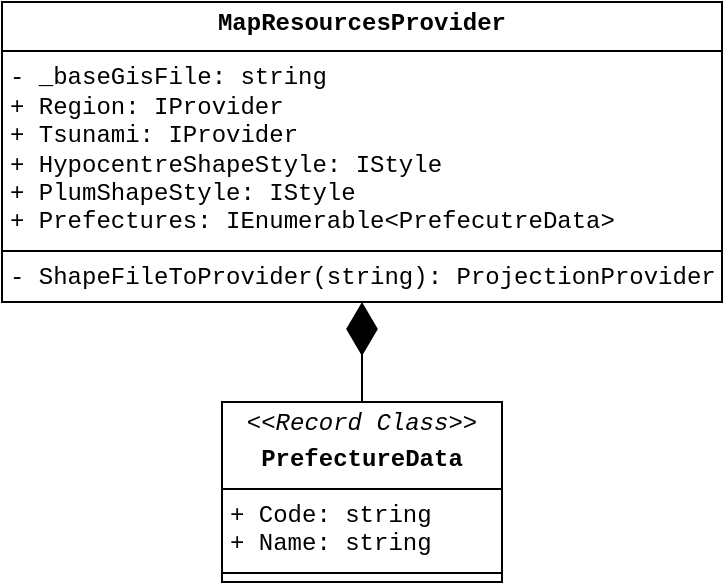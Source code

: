 <mxfile version="26.1.1">
  <diagram id="C5RBs43oDa-KdzZeNtuy" name="Page-1">
    <mxGraphModel dx="3728" dy="1267" grid="1" gridSize="10" guides="1" tooltips="1" connect="1" arrows="1" fold="1" page="1" pageScale="1" pageWidth="827" pageHeight="1169" math="0" shadow="0">
      <root>
        <mxCell id="WIyWlLk6GJQsqaUBKTNV-0" />
        <mxCell id="WIyWlLk6GJQsqaUBKTNV-1" parent="WIyWlLk6GJQsqaUBKTNV-0" />
        <mxCell id="R53OEbEXbrlHRiHu95DK-1" value="&lt;p style=&quot;margin:0px;margin-top:4px;text-align:center;&quot;&gt;&lt;b style=&quot;background-color: transparent; color: light-dark(rgb(0, 0, 0), rgb(255, 255, 255));&quot;&gt;MapResourcesProvider&lt;/b&gt;&lt;/p&gt;&lt;hr size=&quot;1&quot; style=&quot;border-style:solid;&quot;&gt;&lt;p style=&quot;margin:0px;margin-left:4px;&quot;&gt;- _baseGisFile: string&lt;/p&gt;&lt;p style=&quot;margin:0px;margin-left:4px;&quot;&gt;+ Region: IProvider&lt;/p&gt;&lt;p style=&quot;margin:0px;margin-left:4px;&quot;&gt;+ Tsunami: IProvider&lt;/p&gt;&lt;p style=&quot;margin:0px;margin-left:4px;&quot;&gt;+ HypocentreShapeStyle: IStyle&lt;/p&gt;&lt;p style=&quot;margin:0px;margin-left:4px;&quot;&gt;+ PlumShapeStyle: IStyle&lt;/p&gt;&lt;p style=&quot;margin:0px;margin-left:4px;&quot;&gt;+ Prefectures: IEnumerable&amp;lt;PrefecutreData&amp;gt;&lt;/p&gt;&lt;hr size=&quot;1&quot; style=&quot;border-style:solid;&quot;&gt;&lt;p style=&quot;margin:0px;margin-left:4px;&quot;&gt;- ShapeFileToProvider(string): ProjectionProvider&lt;/p&gt;&lt;p style=&quot;margin:0px;margin-left:4px;&quot;&gt;&lt;br&gt;&lt;/p&gt;" style="verticalAlign=top;align=left;overflow=fill;html=1;whiteSpace=wrap;fontFamily=Courier New;" parent="WIyWlLk6GJQsqaUBKTNV-1" vertex="1">
          <mxGeometry x="-1620" y="20" width="360" height="150" as="geometry" />
        </mxCell>
        <mxCell id="R53OEbEXbrlHRiHu95DK-8" value="&lt;p style=&quot;margin:0px;margin-top:4px;text-align:center;&quot;&gt;&lt;i&gt;&amp;lt;&amp;lt;Record Class&amp;gt;&amp;gt;&lt;/i&gt;&lt;b style=&quot;background-color: transparent; color: light-dark(rgb(0, 0, 0), rgb(255, 255, 255));&quot;&gt;&lt;/b&gt;&lt;/p&gt;&lt;p style=&quot;margin:0px;margin-top:4px;text-align:center;&quot;&gt;&lt;b&gt;PrefectureData&lt;/b&gt;&lt;/p&gt;&lt;hr size=&quot;1&quot; style=&quot;border-style:solid;&quot;&gt;&lt;p style=&quot;margin:0px;margin-left:4px;&quot;&gt;+ Code: string&lt;/p&gt;&lt;p style=&quot;margin:0px;margin-left:4px;&quot;&gt;+ Name: string&lt;/p&gt;&lt;hr size=&quot;1&quot; style=&quot;border-style:solid;&quot;&gt;&lt;p style=&quot;margin: 0px 0px 0px 4px;&quot;&gt;&lt;br&gt;&lt;/p&gt;" style="verticalAlign=top;align=left;overflow=fill;html=1;whiteSpace=wrap;fontFamily=Courier New;" parent="WIyWlLk6GJQsqaUBKTNV-1" vertex="1">
          <mxGeometry x="-1510" y="220" width="140" height="90" as="geometry" />
        </mxCell>
        <mxCell id="h9AINwSYELwLOp6Wf_dk-0" value="" style="endArrow=diamondThin;endFill=1;endSize=24;html=1;rounded=0;entryX=0.5;entryY=1;entryDx=0;entryDy=0;exitX=0.5;exitY=0;exitDx=0;exitDy=0;" parent="WIyWlLk6GJQsqaUBKTNV-1" source="R53OEbEXbrlHRiHu95DK-8" target="R53OEbEXbrlHRiHu95DK-1" edge="1">
          <mxGeometry width="160" relative="1" as="geometry">
            <mxPoint x="-1370" y="130" as="sourcePoint" />
            <mxPoint x="-1210" y="130" as="targetPoint" />
          </mxGeometry>
        </mxCell>
      </root>
    </mxGraphModel>
  </diagram>
</mxfile>
